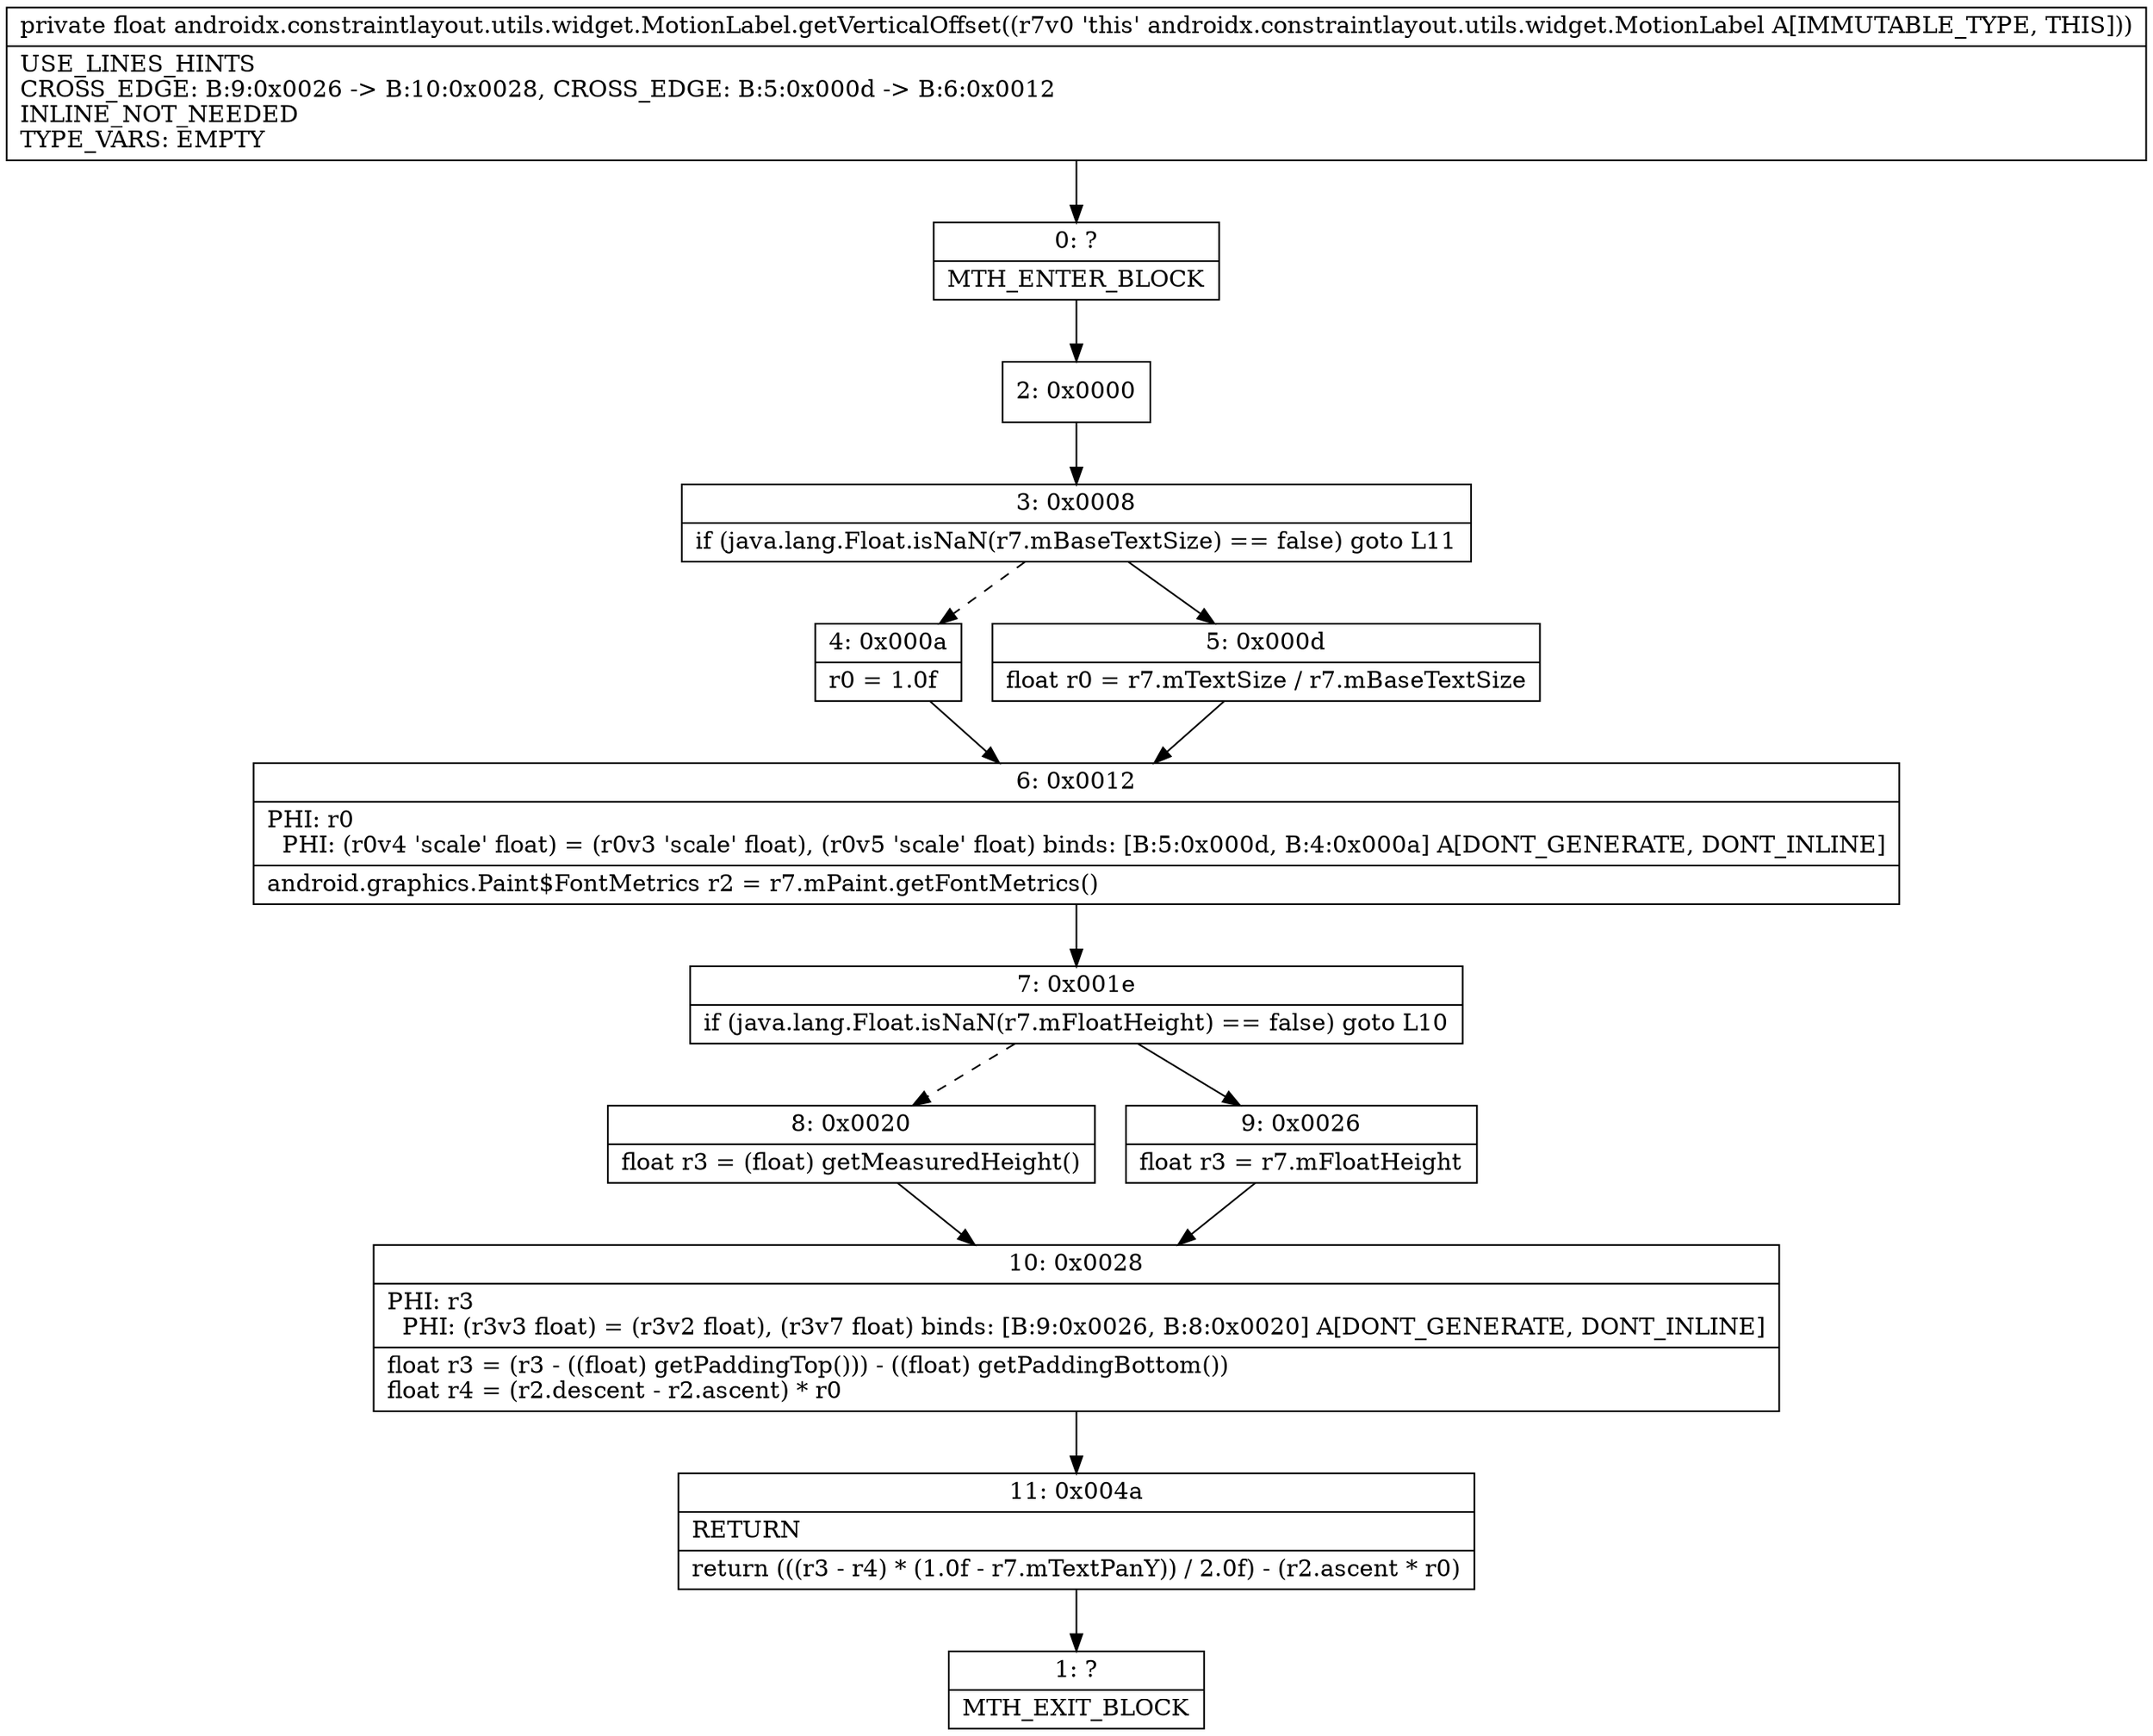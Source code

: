 digraph "CFG forandroidx.constraintlayout.utils.widget.MotionLabel.getVerticalOffset()F" {
Node_0 [shape=record,label="{0\:\ ?|MTH_ENTER_BLOCK\l}"];
Node_2 [shape=record,label="{2\:\ 0x0000}"];
Node_3 [shape=record,label="{3\:\ 0x0008|if (java.lang.Float.isNaN(r7.mBaseTextSize) == false) goto L11\l}"];
Node_4 [shape=record,label="{4\:\ 0x000a|r0 = 1.0f\l}"];
Node_6 [shape=record,label="{6\:\ 0x0012|PHI: r0 \l  PHI: (r0v4 'scale' float) = (r0v3 'scale' float), (r0v5 'scale' float) binds: [B:5:0x000d, B:4:0x000a] A[DONT_GENERATE, DONT_INLINE]\l|android.graphics.Paint$FontMetrics r2 = r7.mPaint.getFontMetrics()\l}"];
Node_7 [shape=record,label="{7\:\ 0x001e|if (java.lang.Float.isNaN(r7.mFloatHeight) == false) goto L10\l}"];
Node_8 [shape=record,label="{8\:\ 0x0020|float r3 = (float) getMeasuredHeight()\l}"];
Node_10 [shape=record,label="{10\:\ 0x0028|PHI: r3 \l  PHI: (r3v3 float) = (r3v2 float), (r3v7 float) binds: [B:9:0x0026, B:8:0x0020] A[DONT_GENERATE, DONT_INLINE]\l|float r3 = (r3 \- ((float) getPaddingTop())) \- ((float) getPaddingBottom())\lfloat r4 = (r2.descent \- r2.ascent) * r0\l}"];
Node_11 [shape=record,label="{11\:\ 0x004a|RETURN\l|return (((r3 \- r4) * (1.0f \- r7.mTextPanY)) \/ 2.0f) \- (r2.ascent * r0)\l}"];
Node_1 [shape=record,label="{1\:\ ?|MTH_EXIT_BLOCK\l}"];
Node_9 [shape=record,label="{9\:\ 0x0026|float r3 = r7.mFloatHeight\l}"];
Node_5 [shape=record,label="{5\:\ 0x000d|float r0 = r7.mTextSize \/ r7.mBaseTextSize\l}"];
MethodNode[shape=record,label="{private float androidx.constraintlayout.utils.widget.MotionLabel.getVerticalOffset((r7v0 'this' androidx.constraintlayout.utils.widget.MotionLabel A[IMMUTABLE_TYPE, THIS]))  | USE_LINES_HINTS\lCROSS_EDGE: B:9:0x0026 \-\> B:10:0x0028, CROSS_EDGE: B:5:0x000d \-\> B:6:0x0012\lINLINE_NOT_NEEDED\lTYPE_VARS: EMPTY\l}"];
MethodNode -> Node_0;Node_0 -> Node_2;
Node_2 -> Node_3;
Node_3 -> Node_4[style=dashed];
Node_3 -> Node_5;
Node_4 -> Node_6;
Node_6 -> Node_7;
Node_7 -> Node_8[style=dashed];
Node_7 -> Node_9;
Node_8 -> Node_10;
Node_10 -> Node_11;
Node_11 -> Node_1;
Node_9 -> Node_10;
Node_5 -> Node_6;
}

